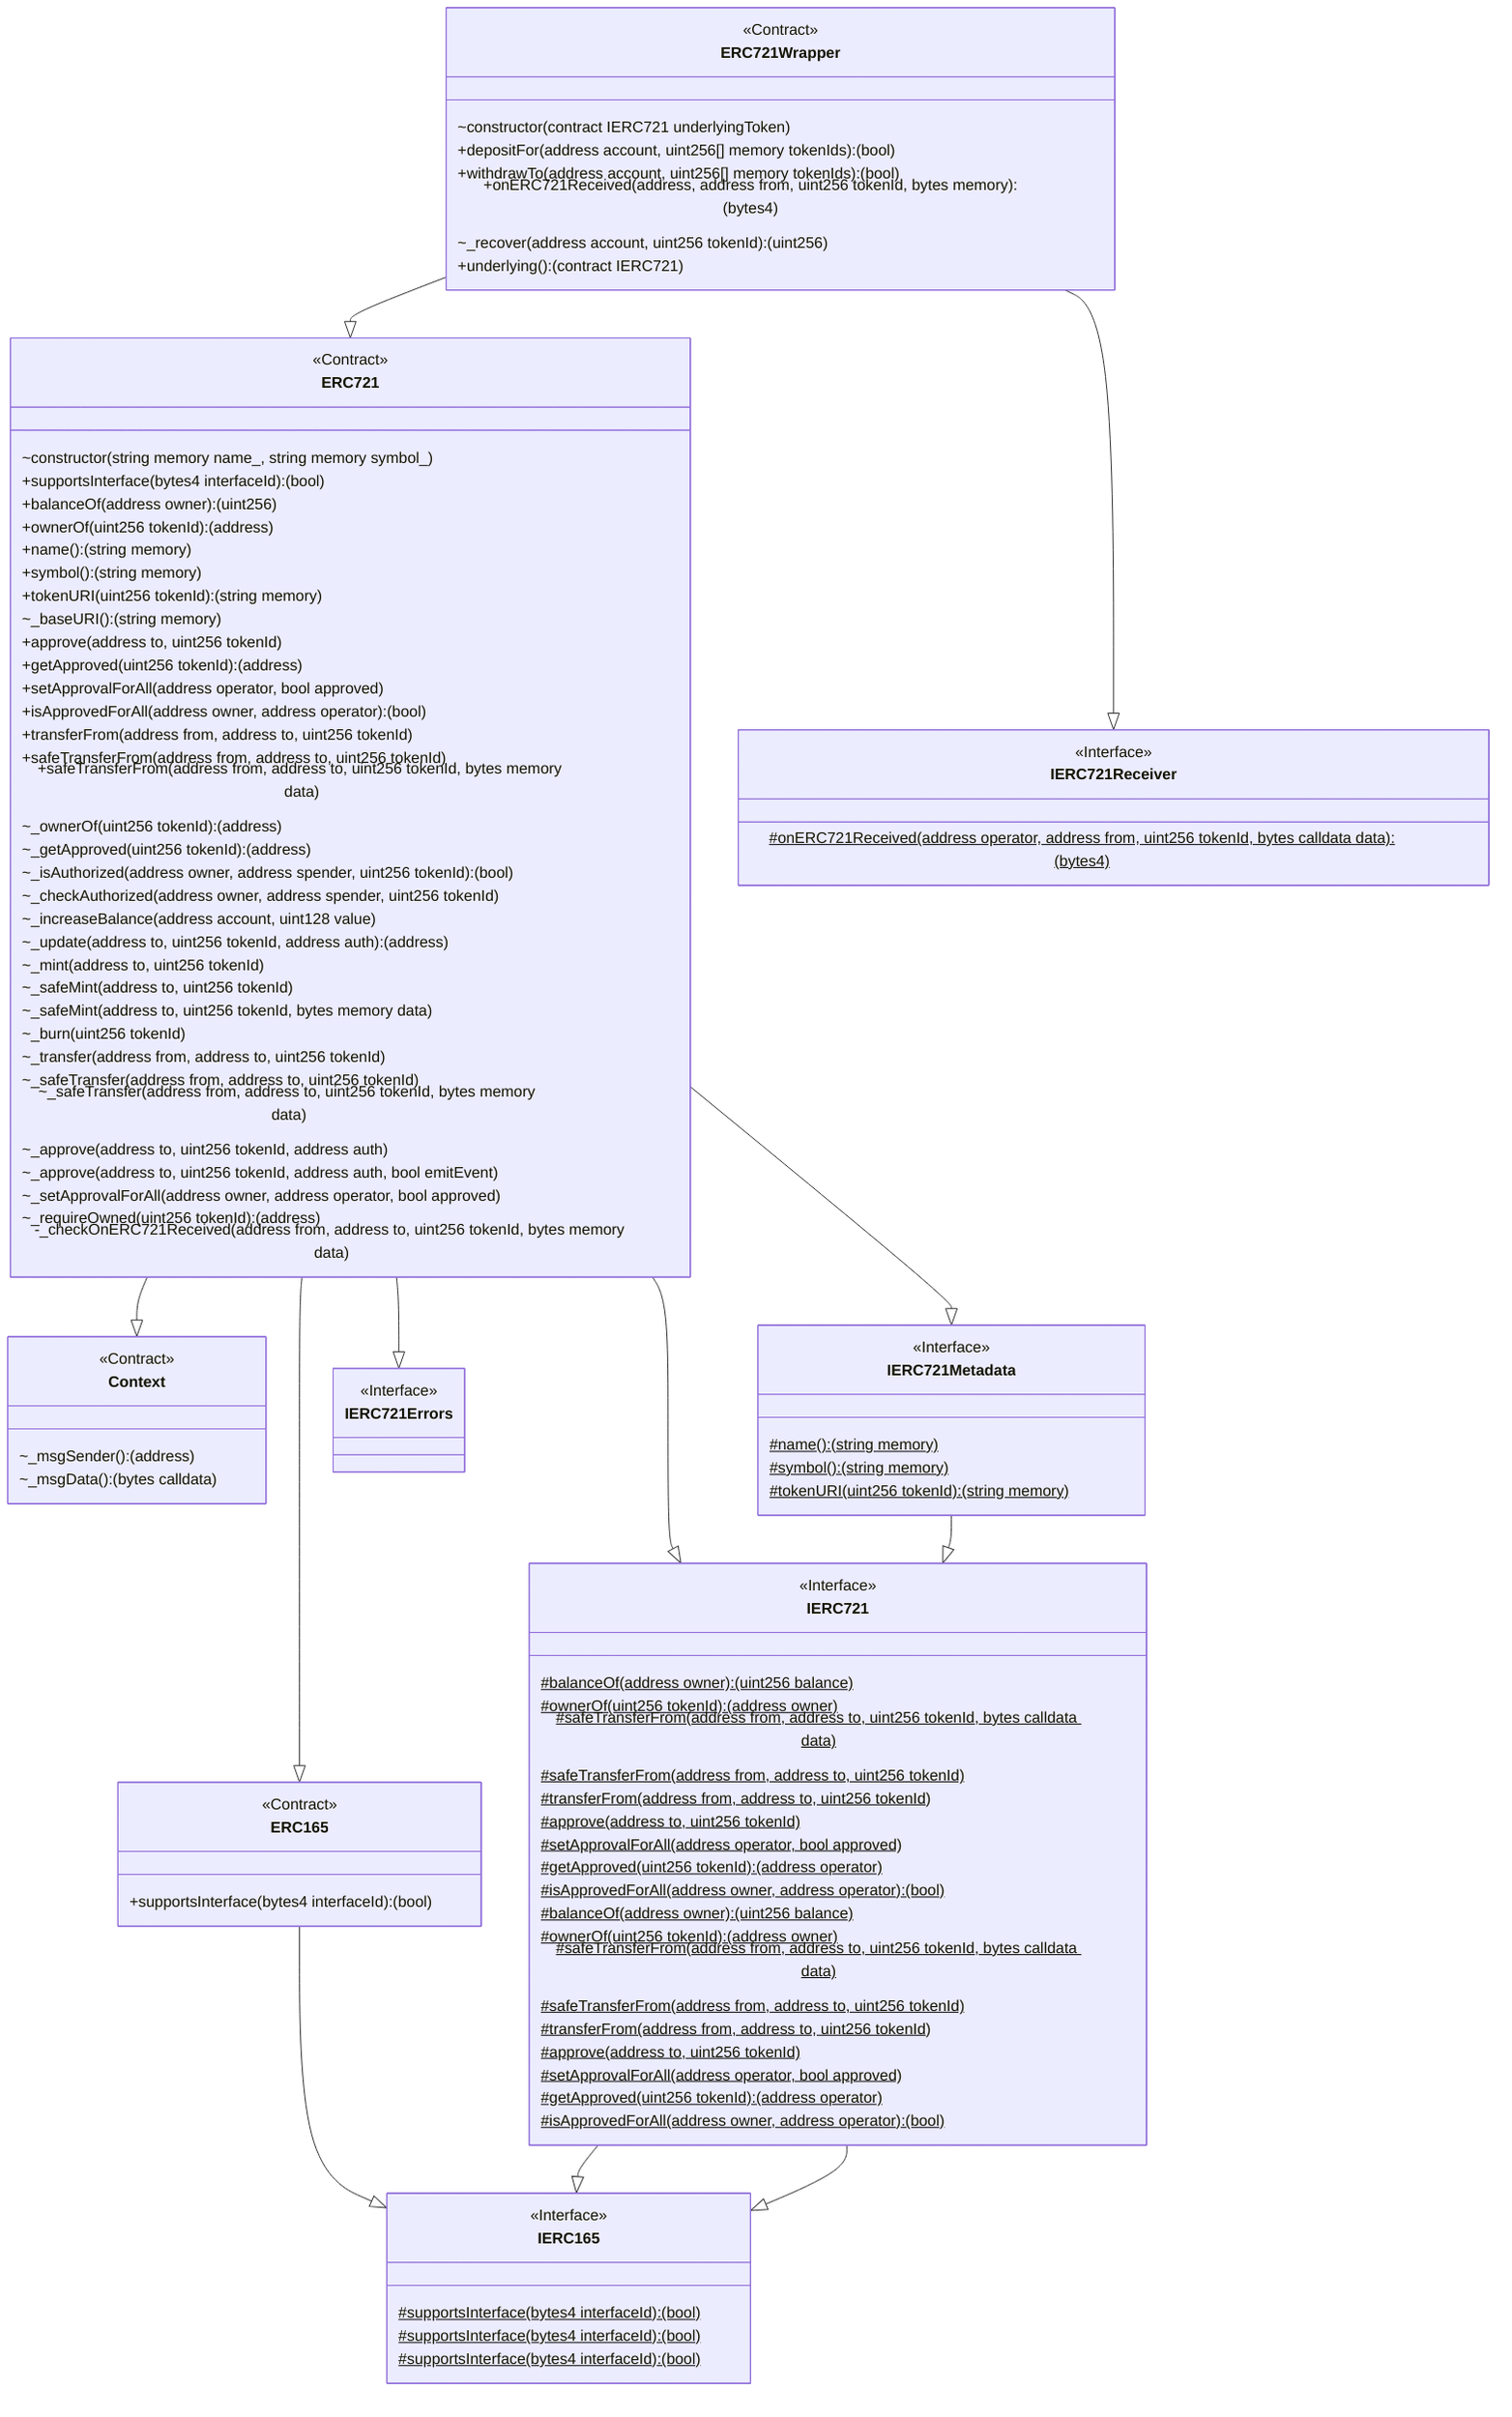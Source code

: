 classDiagram
  %% 652:3634:4
  class ERC721Wrapper {
    <<Contract>>
    ~constructor(contract IERC721 underlyingToken)
    +depositFor(address account, uint256[] memory tokenIds): (bool)
    +withdrawTo(address account, uint256[] memory tokenIds): (bool)
    +onERC721Received(address, address from, uint256 tokenId, bytes memory): (bytes4)
    ~_recover(address account, uint256 tokenId): (uint256)
    +underlying(): (contract IERC721)
  }
  
  ERC721Wrapper --|> ERC721
  
  %% 776:16926:1
  class ERC721 {
    <<Contract>>
    ~constructor(string memory name_, string memory symbol_)
    +supportsInterface(bytes4 interfaceId): (bool)
    +balanceOf(address owner): (uint256)
    +ownerOf(uint256 tokenId): (address)
    +name(): (string memory)
    +symbol(): (string memory)
    +tokenURI(uint256 tokenId): (string memory)
    ~_baseURI(): (string memory)
    +approve(address to, uint256 tokenId)
    +getApproved(uint256 tokenId): (address)
    +setApprovalForAll(address operator, bool approved)
    +isApprovedForAll(address owner, address operator): (bool)
    +transferFrom(address from, address to, uint256 tokenId)
    +safeTransferFrom(address from, address to, uint256 tokenId)
    +safeTransferFrom(address from, address to, uint256 tokenId, bytes memory data)
    ~_ownerOf(uint256 tokenId): (address)
    ~_getApproved(uint256 tokenId): (address)
    ~_isAuthorized(address owner, address spender, uint256 tokenId): (bool)
    ~_checkAuthorized(address owner, address spender, uint256 tokenId)
    ~_increaseBalance(address account, uint128 value)
    ~_update(address to, uint256 tokenId, address auth): (address)
    ~_mint(address to, uint256 tokenId)
    ~_safeMint(address to, uint256 tokenId)
    ~_safeMint(address to, uint256 tokenId, bytes memory data)
    ~_burn(uint256 tokenId)
    ~_transfer(address from, address to, uint256 tokenId)
    ~_safeTransfer(address from, address to, uint256 tokenId)
    ~_safeTransfer(address from, address to, uint256 tokenId, bytes memory data)
    ~_approve(address to, uint256 tokenId, address auth)
    ~_approve(address to, uint256 tokenId, address auth, bool emitEvent)
    ~_setApprovalForAll(address owner, address operator, bool approved)
    ~_requireOwned(uint256 tokenId): (address)
    -_checkOnERC721Received(address from, address to, uint256 tokenId, bytes memory data)
  }
  
  ERC721 --|> Context
  
  %% 624:235:6
  class Context {
    <<Contract>>
    ~_msgSender(): (address)
    ~_msgData(): (bytes calldata)
  }
  
  ERC721 --|> ERC165
  
  %% 659:251:8
  class ERC165 {
    <<Contract>>
    +supportsInterface(bytes4 interfaceId): (bool)
  }
  
  ERC165 --|> IERC165
  
  %% 421:447:9
  class IERC165 {
    <<Interface>>
    #supportsInterface(bytes4 interfaceId): (bool)$
  }
  
  ERC721 --|> IERC721
  
  %% 266:4659:2
  class IERC721 {
    <<Interface>>
    #balanceOf(address owner): (uint256 balance)$
    #ownerOf(uint256 tokenId): (address owner)$
    #safeTransferFrom(address from, address to, uint256 tokenId, bytes calldata data)$
    #safeTransferFrom(address from, address to, uint256 tokenId)$
    #transferFrom(address from, address to, uint256 tokenId)$
    #approve(address to, uint256 tokenId)$
    #setApprovalForAll(address operator, bool approved)$
    #getApproved(uint256 tokenId): (address operator)$
    #isApprovedForAll(address owner, address operator): (bool)$
  }
  
  IERC721 --|> IERC165
  
  %% 421:447:9
  class IERC165 {
    <<Interface>>
    #supportsInterface(bytes4 interfaceId): (bool)$
  }
  
  ERC721 --|> IERC721Metadata
  
  %% 328:463:5
  class IERC721Metadata {
    <<Interface>>
    #name(): (string memory)$
    #symbol(): (string memory)$
    #tokenURI(uint256 tokenId): (string memory)$
  }
  
  IERC721Metadata --|> IERC721
  
  %% 266:4659:2
  class IERC721 {
    <<Interface>>
    #balanceOf(address owner): (uint256 balance)$
    #ownerOf(uint256 tokenId): (address owner)$
    #safeTransferFrom(address from, address to, uint256 tokenId, bytes calldata data)$
    #safeTransferFrom(address from, address to, uint256 tokenId)$
    #transferFrom(address from, address to, uint256 tokenId)$
    #approve(address to, uint256 tokenId)$
    #setApprovalForAll(address operator, bool approved)$
    #getApproved(uint256 tokenId): (address operator)$
    #isApprovedForAll(address owner, address operator): (bool)$
  }
  
  IERC721 --|> IERC165
  
  %% 421:447:9
  class IERC165 {
    <<Interface>>
    #supportsInterface(bytes4 interfaceId): (bool)$
  }
  
  ERC721 --|> IERC721Errors
  
  %% 2186:2092:0
  class IERC721Errors {
    <<Interface>>
  }
  
  ERC721Wrapper --|> IERC721Receiver
  
  %% 295:699:3
  class IERC721Receiver {
    <<Interface>>
    #onERC721Received(address operator, address from, uint256 tokenId, bytes calldata data): (bytes4)$
  }